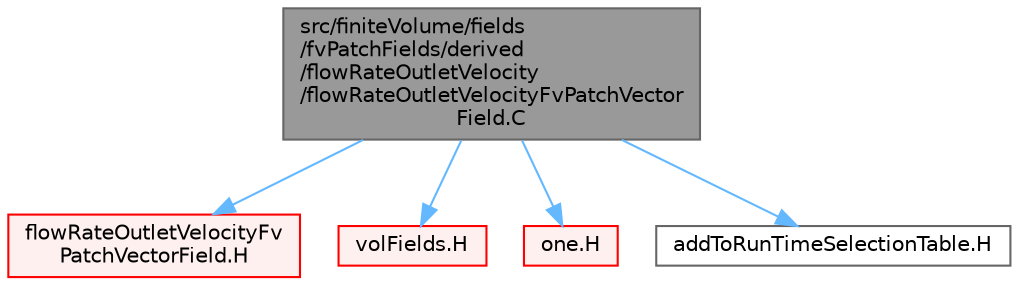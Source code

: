 digraph "src/finiteVolume/fields/fvPatchFields/derived/flowRateOutletVelocity/flowRateOutletVelocityFvPatchVectorField.C"
{
 // LATEX_PDF_SIZE
  bgcolor="transparent";
  edge [fontname=Helvetica,fontsize=10,labelfontname=Helvetica,labelfontsize=10];
  node [fontname=Helvetica,fontsize=10,shape=box,height=0.2,width=0.4];
  Node1 [id="Node000001",label="src/finiteVolume/fields\l/fvPatchFields/derived\l/flowRateOutletVelocity\l/flowRateOutletVelocityFvPatchVector\lField.C",height=0.2,width=0.4,color="gray40", fillcolor="grey60", style="filled", fontcolor="black",tooltip=" "];
  Node1 -> Node2 [id="edge1_Node000001_Node000002",color="steelblue1",style="solid",tooltip=" "];
  Node2 [id="Node000002",label="flowRateOutletVelocityFv\lPatchVectorField.H",height=0.2,width=0.4,color="red", fillcolor="#FFF0F0", style="filled",URL="$flowRateOutletVelocityFvPatchVectorField_8H.html",tooltip=" "];
  Node1 -> Node287 [id="edge2_Node000001_Node000287",color="steelblue1",style="solid",tooltip=" "];
  Node287 [id="Node000287",label="volFields.H",height=0.2,width=0.4,color="red", fillcolor="#FFF0F0", style="filled",URL="$volFields_8H.html",tooltip=" "];
  Node1 -> Node84 [id="edge3_Node000001_Node000084",color="steelblue1",style="solid",tooltip=" "];
  Node84 [id="Node000084",label="one.H",height=0.2,width=0.4,color="red", fillcolor="#FFF0F0", style="filled",URL="$one_8H.html",tooltip=" "];
  Node1 -> Node384 [id="edge4_Node000001_Node000384",color="steelblue1",style="solid",tooltip=" "];
  Node384 [id="Node000384",label="addToRunTimeSelectionTable.H",height=0.2,width=0.4,color="grey40", fillcolor="white", style="filled",URL="$addToRunTimeSelectionTable_8H.html",tooltip="Macros for easy insertion into run-time selection tables."];
}
